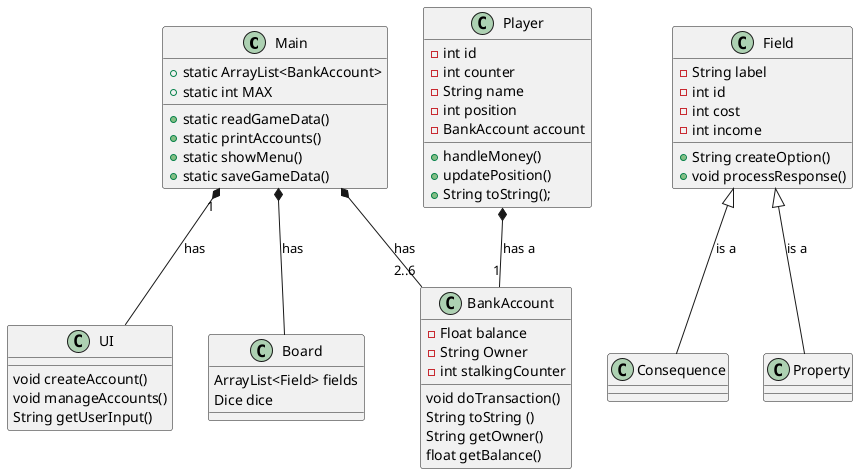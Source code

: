 @startuml
Main  *-- "2..6" BankAccount : has
Main "1" *-- UI : has
Player *-- "1" BankAccount : has a
Field <|-- Consequence : is a
Field <|-- Property : is a
Main *-- Board : has

Player : - int id
Player : - int counter
Player : - String name
Player : - int position
Player : - BankAccount account
Player : + handleMoney()
Player : + updatePosition()
Player : + String toString();

Board : ArrayList<Field> fields
Board : Dice dice

BankAccount : - Float balance
BankAccount : - String Owner
BankAccount : - int stalkingCounter
BankAccount : void doTransaction()
BankAccount : String toString ()
BankAccount : String getOwner()
BankAccount : float getBalance()

UI : void createAccount()
UI : void manageAccounts()
UI : String getUserInput()



Main : + static ArrayList<BankAccount>
Main : + static int MAX
Main : + static readGameData()
Main : + static printAccounts()
Main : + static showMenu()
Main : + static saveGameData()

Field : - String label
Field : - int id
Field : - int cost
Field : - int income
Field : + String createOption()
Field : + void processResponse()


@enduml